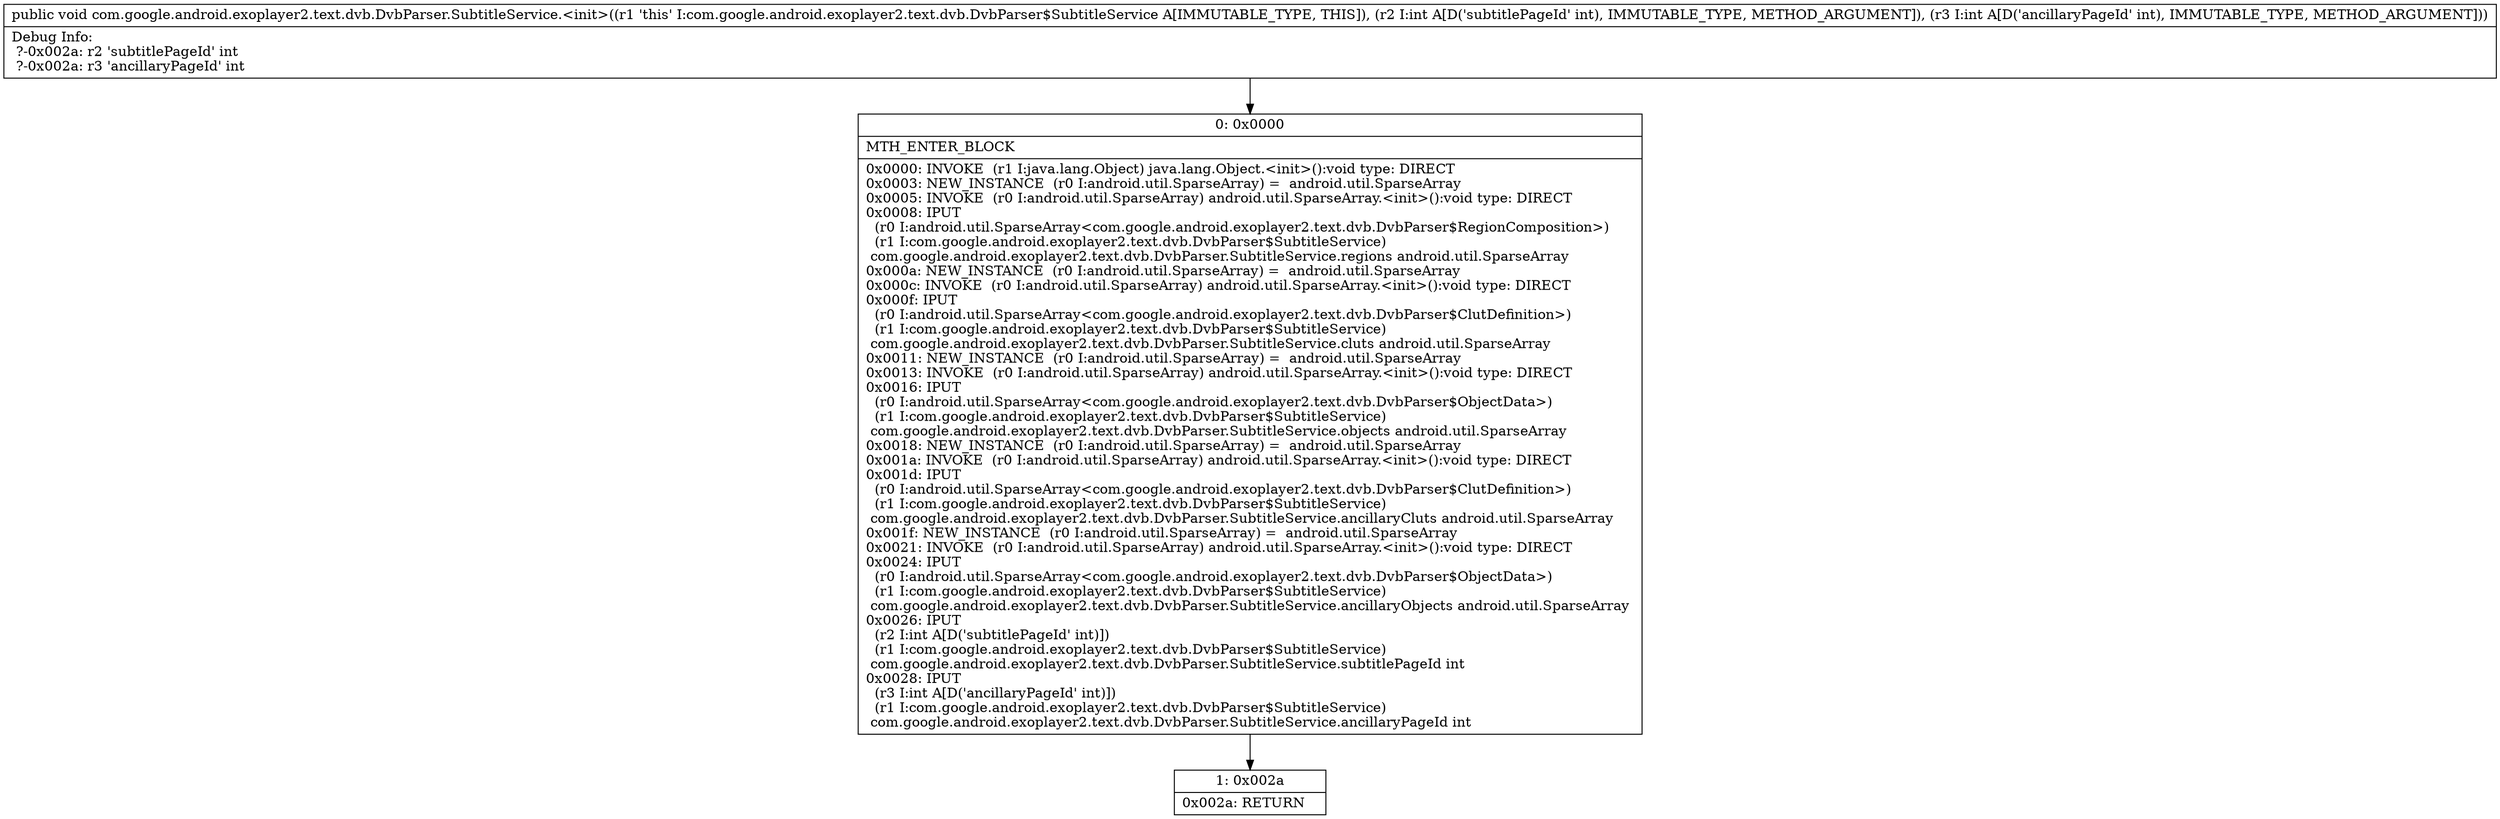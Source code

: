 digraph "CFG forcom.google.android.exoplayer2.text.dvb.DvbParser.SubtitleService.\<init\>(II)V" {
Node_0 [shape=record,label="{0\:\ 0x0000|MTH_ENTER_BLOCK\l|0x0000: INVOKE  (r1 I:java.lang.Object) java.lang.Object.\<init\>():void type: DIRECT \l0x0003: NEW_INSTANCE  (r0 I:android.util.SparseArray) =  android.util.SparseArray \l0x0005: INVOKE  (r0 I:android.util.SparseArray) android.util.SparseArray.\<init\>():void type: DIRECT \l0x0008: IPUT  \l  (r0 I:android.util.SparseArray\<com.google.android.exoplayer2.text.dvb.DvbParser$RegionComposition\>)\l  (r1 I:com.google.android.exoplayer2.text.dvb.DvbParser$SubtitleService)\l com.google.android.exoplayer2.text.dvb.DvbParser.SubtitleService.regions android.util.SparseArray \l0x000a: NEW_INSTANCE  (r0 I:android.util.SparseArray) =  android.util.SparseArray \l0x000c: INVOKE  (r0 I:android.util.SparseArray) android.util.SparseArray.\<init\>():void type: DIRECT \l0x000f: IPUT  \l  (r0 I:android.util.SparseArray\<com.google.android.exoplayer2.text.dvb.DvbParser$ClutDefinition\>)\l  (r1 I:com.google.android.exoplayer2.text.dvb.DvbParser$SubtitleService)\l com.google.android.exoplayer2.text.dvb.DvbParser.SubtitleService.cluts android.util.SparseArray \l0x0011: NEW_INSTANCE  (r0 I:android.util.SparseArray) =  android.util.SparseArray \l0x0013: INVOKE  (r0 I:android.util.SparseArray) android.util.SparseArray.\<init\>():void type: DIRECT \l0x0016: IPUT  \l  (r0 I:android.util.SparseArray\<com.google.android.exoplayer2.text.dvb.DvbParser$ObjectData\>)\l  (r1 I:com.google.android.exoplayer2.text.dvb.DvbParser$SubtitleService)\l com.google.android.exoplayer2.text.dvb.DvbParser.SubtitleService.objects android.util.SparseArray \l0x0018: NEW_INSTANCE  (r0 I:android.util.SparseArray) =  android.util.SparseArray \l0x001a: INVOKE  (r0 I:android.util.SparseArray) android.util.SparseArray.\<init\>():void type: DIRECT \l0x001d: IPUT  \l  (r0 I:android.util.SparseArray\<com.google.android.exoplayer2.text.dvb.DvbParser$ClutDefinition\>)\l  (r1 I:com.google.android.exoplayer2.text.dvb.DvbParser$SubtitleService)\l com.google.android.exoplayer2.text.dvb.DvbParser.SubtitleService.ancillaryCluts android.util.SparseArray \l0x001f: NEW_INSTANCE  (r0 I:android.util.SparseArray) =  android.util.SparseArray \l0x0021: INVOKE  (r0 I:android.util.SparseArray) android.util.SparseArray.\<init\>():void type: DIRECT \l0x0024: IPUT  \l  (r0 I:android.util.SparseArray\<com.google.android.exoplayer2.text.dvb.DvbParser$ObjectData\>)\l  (r1 I:com.google.android.exoplayer2.text.dvb.DvbParser$SubtitleService)\l com.google.android.exoplayer2.text.dvb.DvbParser.SubtitleService.ancillaryObjects android.util.SparseArray \l0x0026: IPUT  \l  (r2 I:int A[D('subtitlePageId' int)])\l  (r1 I:com.google.android.exoplayer2.text.dvb.DvbParser$SubtitleService)\l com.google.android.exoplayer2.text.dvb.DvbParser.SubtitleService.subtitlePageId int \l0x0028: IPUT  \l  (r3 I:int A[D('ancillaryPageId' int)])\l  (r1 I:com.google.android.exoplayer2.text.dvb.DvbParser$SubtitleService)\l com.google.android.exoplayer2.text.dvb.DvbParser.SubtitleService.ancillaryPageId int \l}"];
Node_1 [shape=record,label="{1\:\ 0x002a|0x002a: RETURN   \l}"];
MethodNode[shape=record,label="{public void com.google.android.exoplayer2.text.dvb.DvbParser.SubtitleService.\<init\>((r1 'this' I:com.google.android.exoplayer2.text.dvb.DvbParser$SubtitleService A[IMMUTABLE_TYPE, THIS]), (r2 I:int A[D('subtitlePageId' int), IMMUTABLE_TYPE, METHOD_ARGUMENT]), (r3 I:int A[D('ancillaryPageId' int), IMMUTABLE_TYPE, METHOD_ARGUMENT]))  | Debug Info:\l  ?\-0x002a: r2 'subtitlePageId' int\l  ?\-0x002a: r3 'ancillaryPageId' int\l}"];
MethodNode -> Node_0;
Node_0 -> Node_1;
}

